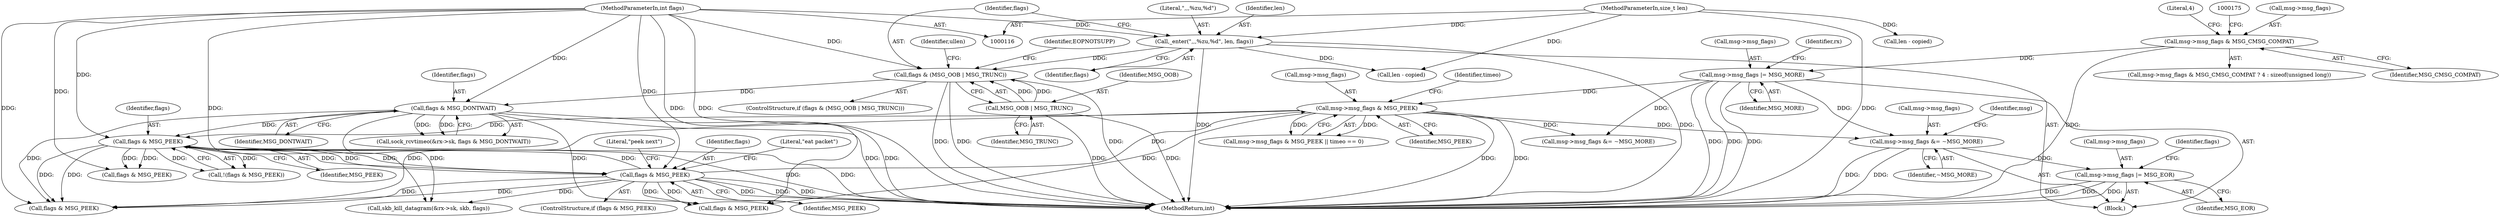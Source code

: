 digraph "0_linux_f3d3342602f8bcbf37d7c46641cb9bca7618eb1c_29@pointer" {
"1000890" [label="(Call,msg->msg_flags |= MSG_EOR)"];
"1000885" [label="(Call,msg->msg_flags &= ~MSG_MORE)"];
"1000186" [label="(Call,msg->msg_flags |= MSG_MORE)"];
"1000168" [label="(Call,msg->msg_flags & MSG_CMSG_COMPAT)"];
"1000246" [label="(Call,msg->msg_flags & MSG_PEEK)"];
"1000658" [label="(Call,flags & MSG_PEEK)"];
"1000572" [label="(Call,flags & MSG_PEEK)"];
"1000183" [label="(Call,flags & MSG_DONTWAIT)"];
"1000157" [label="(Call,flags & (MSG_OOB | MSG_TRUNC))"];
"1000152" [label="(Call,_enter(\",,,%zu,%d\", len, flags))"];
"1000120" [label="(MethodParameterIn,size_t len)"];
"1000121" [label="(MethodParameterIn,int flags)"];
"1000159" [label="(Call,MSG_OOB | MSG_TRUNC)"];
"1000159" [label="(Call,MSG_OOB | MSG_TRUNC)"];
"1000156" [label="(ControlStructure,if (flags & (MSG_OOB | MSG_TRUNC)))"];
"1000658" [label="(Call,flags & MSG_PEEK)"];
"1000572" [label="(Call,flags & MSG_PEEK)"];
"1000897" [label="(Call,flags & MSG_PEEK)"];
"1000183" [label="(Call,flags & MSG_DONTWAIT)"];
"1000153" [label="(Literal,\",,,%zu,%d\")"];
"1000891" [label="(Call,msg->msg_flags)"];
"1000245" [label="(Call,msg->msg_flags & MSG_PEEK || timeo == 0)"];
"1000574" [label="(Identifier,MSG_PEEK)"];
"1000616" [label="(Call,flags & MSG_PEEK)"];
"1000190" [label="(Identifier,MSG_MORE)"];
"1000635" [label="(Call,msg->msg_flags &= ~MSG_MORE)"];
"1000247" [label="(Call,msg->msg_flags)"];
"1000660" [label="(Identifier,MSG_PEEK)"];
"1000169" [label="(Call,msg->msg_flags)"];
"1000683" [label="(Literal,\"eat packet\")"];
"1000121" [label="(MethodParameterIn,int flags)"];
"1000166" [label="(Identifier,ullen)"];
"1000154" [label="(Identifier,len)"];
"1000969" [label="(Call,skb_kill_datagram(&rx->sk, skb, flags))"];
"1000187" [label="(Call,msg->msg_flags)"];
"1000252" [label="(Identifier,timeo)"];
"1000571" [label="(Call,!(flags & MSG_PEEK))"];
"1000120" [label="(MethodParameterIn,size_t len)"];
"1000173" [label="(Literal,4)"];
"1000573" [label="(Identifier,flags)"];
"1000663" [label="(Literal,\"peek next\")"];
"1000894" [label="(Identifier,MSG_EOR)"];
"1000172" [label="(Identifier,MSG_CMSG_COMPAT)"];
"1000890" [label="(Call,msg->msg_flags |= MSG_EOR)"];
"1000160" [label="(Identifier,MSG_OOB)"];
"1000659" [label="(Identifier,flags)"];
"1000889" [label="(Identifier,~MSG_MORE)"];
"1000157" [label="(Call,flags & (MSG_OOB | MSG_TRUNC))"];
"1000246" [label="(Call,msg->msg_flags & MSG_PEEK)"];
"1000250" [label="(Identifier,MSG_PEEK)"];
"1000158" [label="(Identifier,flags)"];
"1000161" [label="(Identifier,MSG_TRUNC)"];
"1000520" [label="(Call,len - copied)"];
"1000164" [label="(Identifier,EOPNOTSUPP)"];
"1000194" [label="(Identifier,rx)"];
"1000746" [label="(Call,flags & MSG_PEEK)"];
"1000657" [label="(ControlStructure,if (flags & MSG_PEEK))"];
"1000886" [label="(Call,msg->msg_flags)"];
"1000898" [label="(Identifier,flags)"];
"1000167" [label="(Call,msg->msg_flags & MSG_CMSG_COMPAT ? 4 : sizeof(unsigned long))"];
"1000892" [label="(Identifier,msg)"];
"1001010" [label="(MethodReturn,int)"];
"1000178" [label="(Call,sock_rcvtimeo(&rx->sk, flags & MSG_DONTWAIT))"];
"1000152" [label="(Call,_enter(\",,,%zu,%d\", len, flags))"];
"1000155" [label="(Identifier,flags)"];
"1000185" [label="(Identifier,MSG_DONTWAIT)"];
"1000885" [label="(Call,msg->msg_flags &= ~MSG_MORE)"];
"1000184" [label="(Identifier,flags)"];
"1000168" [label="(Call,msg->msg_flags & MSG_CMSG_COMPAT)"];
"1000515" [label="(Call,len - copied)"];
"1000186" [label="(Call,msg->msg_flags |= MSG_MORE)"];
"1000122" [label="(Block,)"];
"1000890" -> "1000122"  [label="AST: "];
"1000890" -> "1000894"  [label="CFG: "];
"1000891" -> "1000890"  [label="AST: "];
"1000894" -> "1000890"  [label="AST: "];
"1000898" -> "1000890"  [label="CFG: "];
"1000890" -> "1001010"  [label="DDG: "];
"1000890" -> "1001010"  [label="DDG: "];
"1000890" -> "1001010"  [label="DDG: "];
"1000885" -> "1000890"  [label="DDG: "];
"1000885" -> "1000122"  [label="AST: "];
"1000885" -> "1000889"  [label="CFG: "];
"1000886" -> "1000885"  [label="AST: "];
"1000889" -> "1000885"  [label="AST: "];
"1000892" -> "1000885"  [label="CFG: "];
"1000885" -> "1001010"  [label="DDG: "];
"1000885" -> "1001010"  [label="DDG: "];
"1000186" -> "1000885"  [label="DDG: "];
"1000246" -> "1000885"  [label="DDG: "];
"1000186" -> "1000122"  [label="AST: "];
"1000186" -> "1000190"  [label="CFG: "];
"1000187" -> "1000186"  [label="AST: "];
"1000190" -> "1000186"  [label="AST: "];
"1000194" -> "1000186"  [label="CFG: "];
"1000186" -> "1001010"  [label="DDG: "];
"1000186" -> "1001010"  [label="DDG: "];
"1000186" -> "1001010"  [label="DDG: "];
"1000168" -> "1000186"  [label="DDG: "];
"1000186" -> "1000246"  [label="DDG: "];
"1000186" -> "1000635"  [label="DDG: "];
"1000168" -> "1000167"  [label="AST: "];
"1000168" -> "1000172"  [label="CFG: "];
"1000169" -> "1000168"  [label="AST: "];
"1000172" -> "1000168"  [label="AST: "];
"1000173" -> "1000168"  [label="CFG: "];
"1000175" -> "1000168"  [label="CFG: "];
"1000168" -> "1001010"  [label="DDG: "];
"1000246" -> "1000245"  [label="AST: "];
"1000246" -> "1000250"  [label="CFG: "];
"1000247" -> "1000246"  [label="AST: "];
"1000250" -> "1000246"  [label="AST: "];
"1000252" -> "1000246"  [label="CFG: "];
"1000245" -> "1000246"  [label="CFG: "];
"1000246" -> "1001010"  [label="DDG: "];
"1000246" -> "1001010"  [label="DDG: "];
"1000246" -> "1000245"  [label="DDG: "];
"1000246" -> "1000245"  [label="DDG: "];
"1000658" -> "1000246"  [label="DDG: "];
"1000246" -> "1000572"  [label="DDG: "];
"1000246" -> "1000635"  [label="DDG: "];
"1000246" -> "1000746"  [label="DDG: "];
"1000246" -> "1000897"  [label="DDG: "];
"1000658" -> "1000657"  [label="AST: "];
"1000658" -> "1000660"  [label="CFG: "];
"1000659" -> "1000658"  [label="AST: "];
"1000660" -> "1000658"  [label="AST: "];
"1000663" -> "1000658"  [label="CFG: "];
"1000683" -> "1000658"  [label="CFG: "];
"1000658" -> "1001010"  [label="DDG: "];
"1000658" -> "1001010"  [label="DDG: "];
"1000658" -> "1001010"  [label="DDG: "];
"1000658" -> "1000572"  [label="DDG: "];
"1000658" -> "1000572"  [label="DDG: "];
"1000572" -> "1000658"  [label="DDG: "];
"1000572" -> "1000658"  [label="DDG: "];
"1000121" -> "1000658"  [label="DDG: "];
"1000658" -> "1000746"  [label="DDG: "];
"1000658" -> "1000746"  [label="DDG: "];
"1000658" -> "1000897"  [label="DDG: "];
"1000658" -> "1000897"  [label="DDG: "];
"1000658" -> "1000969"  [label="DDG: "];
"1000572" -> "1000571"  [label="AST: "];
"1000572" -> "1000574"  [label="CFG: "];
"1000573" -> "1000572"  [label="AST: "];
"1000574" -> "1000572"  [label="AST: "];
"1000571" -> "1000572"  [label="CFG: "];
"1000572" -> "1001010"  [label="DDG: "];
"1000572" -> "1001010"  [label="DDG: "];
"1000572" -> "1000571"  [label="DDG: "];
"1000572" -> "1000571"  [label="DDG: "];
"1000183" -> "1000572"  [label="DDG: "];
"1000121" -> "1000572"  [label="DDG: "];
"1000572" -> "1000616"  [label="DDG: "];
"1000572" -> "1000616"  [label="DDG: "];
"1000572" -> "1000897"  [label="DDG: "];
"1000572" -> "1000897"  [label="DDG: "];
"1000183" -> "1000178"  [label="AST: "];
"1000183" -> "1000185"  [label="CFG: "];
"1000184" -> "1000183"  [label="AST: "];
"1000185" -> "1000183"  [label="AST: "];
"1000178" -> "1000183"  [label="CFG: "];
"1000183" -> "1001010"  [label="DDG: "];
"1000183" -> "1001010"  [label="DDG: "];
"1000183" -> "1000178"  [label="DDG: "];
"1000183" -> "1000178"  [label="DDG: "];
"1000157" -> "1000183"  [label="DDG: "];
"1000121" -> "1000183"  [label="DDG: "];
"1000183" -> "1000746"  [label="DDG: "];
"1000183" -> "1000897"  [label="DDG: "];
"1000183" -> "1000969"  [label="DDG: "];
"1000157" -> "1000156"  [label="AST: "];
"1000157" -> "1000159"  [label="CFG: "];
"1000158" -> "1000157"  [label="AST: "];
"1000159" -> "1000157"  [label="AST: "];
"1000164" -> "1000157"  [label="CFG: "];
"1000166" -> "1000157"  [label="CFG: "];
"1000157" -> "1001010"  [label="DDG: "];
"1000157" -> "1001010"  [label="DDG: "];
"1000157" -> "1001010"  [label="DDG: "];
"1000152" -> "1000157"  [label="DDG: "];
"1000121" -> "1000157"  [label="DDG: "];
"1000159" -> "1000157"  [label="DDG: "];
"1000159" -> "1000157"  [label="DDG: "];
"1000152" -> "1000122"  [label="AST: "];
"1000152" -> "1000155"  [label="CFG: "];
"1000153" -> "1000152"  [label="AST: "];
"1000154" -> "1000152"  [label="AST: "];
"1000155" -> "1000152"  [label="AST: "];
"1000158" -> "1000152"  [label="CFG: "];
"1000152" -> "1001010"  [label="DDG: "];
"1000152" -> "1001010"  [label="DDG: "];
"1000120" -> "1000152"  [label="DDG: "];
"1000121" -> "1000152"  [label="DDG: "];
"1000152" -> "1000515"  [label="DDG: "];
"1000120" -> "1000116"  [label="AST: "];
"1000120" -> "1001010"  [label="DDG: "];
"1000120" -> "1000515"  [label="DDG: "];
"1000120" -> "1000520"  [label="DDG: "];
"1000121" -> "1000116"  [label="AST: "];
"1000121" -> "1001010"  [label="DDG: "];
"1000121" -> "1000616"  [label="DDG: "];
"1000121" -> "1000746"  [label="DDG: "];
"1000121" -> "1000897"  [label="DDG: "];
"1000121" -> "1000969"  [label="DDG: "];
"1000159" -> "1000161"  [label="CFG: "];
"1000160" -> "1000159"  [label="AST: "];
"1000161" -> "1000159"  [label="AST: "];
"1000159" -> "1001010"  [label="DDG: "];
"1000159" -> "1001010"  [label="DDG: "];
}
